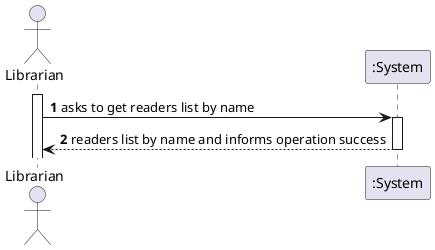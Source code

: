 @startuml
'https://plantuml.com/sequence-diagram

autoactivate on
autonumber

actor "Librarian" as User
participant ":System" as System

activate User

User -> System: asks to get readers list by name
System --> User: readers list by name and informs operation success
@enduml